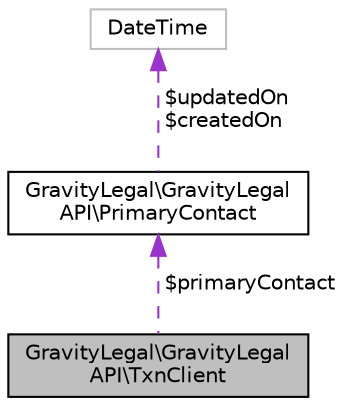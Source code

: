 digraph "GravityLegal\GravityLegalAPI\TxnClient"
{
 // LATEX_PDF_SIZE
  edge [fontname="Helvetica",fontsize="10",labelfontname="Helvetica",labelfontsize="10"];
  node [fontname="Helvetica",fontsize="10",shape=record];
  Node1 [label="GravityLegal\\GravityLegal\lAPI\\TxnClient",height=0.2,width=0.4,color="black", fillcolor="grey75", style="filled", fontcolor="black",tooltip=" "];
  Node2 -> Node1 [dir="back",color="darkorchid3",fontsize="10",style="dashed",label=" $primaryContact" ,fontname="Helvetica"];
  Node2 [label="GravityLegal\\GravityLegal\lAPI\\PrimaryContact",height=0.2,width=0.4,color="black", fillcolor="white", style="filled",URL="$classGravityLegal_1_1GravityLegalAPI_1_1PrimaryContact.html",tooltip=" "];
  Node3 -> Node2 [dir="back",color="darkorchid3",fontsize="10",style="dashed",label=" $updatedOn\n$createdOn" ,fontname="Helvetica"];
  Node3 [label="DateTime",height=0.2,width=0.4,color="grey75", fillcolor="white", style="filled",tooltip=" "];
}
